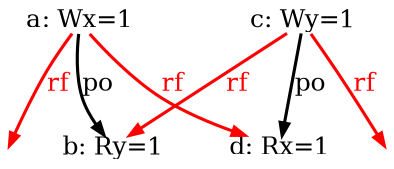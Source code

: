 digraph G {

fontname="Arial";


/* the unlocked events */
eiid0 [label="a: Wx=1", shape="none", fontsize=12, pos="1.000000,0.750000!", fixedsize="true", height="0.166667", width="0.666667"];
eiid1 [label="b: Ry=1", shape="none", fontsize=12, pos="1.000000,0.000000!", fixedsize="true", height="0.166667", width="0.666667"];
eiid2 [label="c: Wy=1", shape="none", fontsize=12, pos="2.000000,0.750000!", fixedsize="true", height="0.166667", width="0.666667"];
eiid3 [label="d: Rx=1", shape="none", fontsize=12, pos="2.000000,0.000000!", fixedsize="true", height="0.166667", width="0.666667"];

/* the intra_causality_data edges */


/* the intra_causality_control edges */

/* the poi edges */
eiid0 -> eiid1 [label="po", color="black", fontcolor="black", fontsize=12, penwidth="1.500000", arrowsize="0.600000"];
eiid2 -> eiid3 [label="po", color="black", fontcolor="black", fontsize=12, penwidth="1.500000", arrowsize="0.600000"];
/* the rfmap edges */
finaleiid0 [shape=none, height=0.0, width=0.0, label="", pos="1.600000,0.562500!"];
eiid0 -> finaleiid0 [label="rf", color="red", fontcolor="red", fontsize=12, penwidth="1.500000", arrowsize="0.600000"];
finaleiid2 [shape=none, height=0.0, width=0.0, label="", pos="2.600000,0.562500!"];
eiid2 -> finaleiid2 [label="rf", color="red", fontcolor="red", fontsize=12, penwidth="1.500000", arrowsize="0.600000"];
eiid2 -> eiid1 [label="rf", color="red", fontcolor="red", fontsize=12, penwidth="1.500000", arrowsize="0.600000"];
eiid0 -> eiid3 [label="rf", color="red", fontcolor="red", fontsize=12, penwidth="1.500000", arrowsize="0.600000"];


/* The viewed-before edges */
}
digraph G {

fontname="Arial";


/* the unlocked events */
eiid0 [label="a: Wx=1", shape="none", fontsize=12, pos="1.000000,0.750000!", fixedsize="true", height="0.166667", width="0.666667"];
eiid1 [label="b: Ry=1", shape="none", fontsize=12, pos="1.000000,0.000000!", fixedsize="true", height="0.166667", width="0.666667"];
eiid2 [label="c: Wy=1", shape="none", fontsize=12, pos="2.000000,0.750000!", fixedsize="true", height="0.166667", width="0.666667"];
eiid3 [label="d: Rx=0", shape="none", fontsize=12, pos="2.000000,0.000000!", fixedsize="true", height="0.166667", width="0.666667"];

/* the intra_causality_data edges */


/* the intra_causality_control edges */

/* the poi edges */
eiid0 -> eiid1 [label="po", color="black", fontcolor="black", fontsize=12, penwidth="1.500000", arrowsize="0.600000"];
eiid2 -> eiid3 [label="po", color="black", fontcolor="black", fontsize=12, penwidth="1.500000", arrowsize="0.600000"];
/* the rfmap edges */
finaleiid0 [shape=none, height=0.0, width=0.0, label="", pos="1.600000,0.562500!"];
eiid0 -> finaleiid0 [label="rf", color="red", fontcolor="red", fontsize=12, penwidth="1.500000", arrowsize="0.600000"];
finaleiid2 [shape=none, height=0.0, width=0.0, label="", pos="2.600000,0.562500!"];
eiid2 -> finaleiid2 [label="rf", color="red", fontcolor="red", fontsize=12, penwidth="1.500000", arrowsize="0.600000"];
eiid2 -> eiid1 [label="rf", color="red", fontcolor="red", fontsize=12, penwidth="1.500000", arrowsize="0.600000"];
initeiid3 [shape=point, height=0.06, width=0.06, color="red", pos="1.400000,0.112500!"];
initeiid3 -> eiid3 [label="rf", color="red", fontcolor="red", fontsize=12, penwidth="1.500000", arrowsize="0.600000"];


/* The viewed-before edges */
eiid3 -> eiid0 [label="fr", color="#ffa040", fontcolor="#ffa040", fontsize=12, penwidth="1.500000", arrowsize="0.600000"];
}
digraph G {

fontname="Arial";


/* the unlocked events */
eiid0 [label="a: Wx=1", shape="none", fontsize=12, pos="1.000000,0.750000!", fixedsize="true", height="0.166667", width="0.666667"];
eiid1 [label="b: Ry=0", shape="none", fontsize=12, pos="1.000000,0.000000!", fixedsize="true", height="0.166667", width="0.666667"];
eiid2 [label="c: Wy=1", shape="none", fontsize=12, pos="2.000000,0.750000!", fixedsize="true", height="0.166667", width="0.666667"];
eiid3 [label="d: Rx=1", shape="none", fontsize=12, pos="2.000000,0.000000!", fixedsize="true", height="0.166667", width="0.666667"];

/* the intra_causality_data edges */


/* the intra_causality_control edges */

/* the poi edges */
eiid0 -> eiid1 [label="po", color="black", fontcolor="black", fontsize=12, penwidth="1.500000", arrowsize="0.600000"];
eiid2 -> eiid3 [label="po", color="black", fontcolor="black", fontsize=12, penwidth="1.500000", arrowsize="0.600000"];
/* the rfmap edges */
finaleiid0 [shape=none, height=0.0, width=0.0, label="", pos="1.600000,0.562500!"];
eiid0 -> finaleiid0 [label="rf", color="red", fontcolor="red", fontsize=12, penwidth="1.500000", arrowsize="0.600000"];
finaleiid2 [shape=none, height=0.0, width=0.0, label="", pos="2.600000,0.562500!"];
eiid2 -> finaleiid2 [label="rf", color="red", fontcolor="red", fontsize=12, penwidth="1.500000", arrowsize="0.600000"];
initeiid1 [shape=point, height=0.06, width=0.06, color="red", pos="0.400000,0.112500!"];
initeiid1 -> eiid1 [label="rf", color="red", fontcolor="red", fontsize=12, penwidth="1.500000", arrowsize="0.600000"];
eiid0 -> eiid3 [label="rf", color="red", fontcolor="red", fontsize=12, penwidth="1.500000", arrowsize="0.600000"];


/* The viewed-before edges */
eiid1 -> eiid2 [label="fr", color="#ffa040", fontcolor="#ffa040", fontsize=12, penwidth="1.500000", arrowsize="0.600000"];
}
digraph G {

fontname="Arial";


/* the unlocked events */
eiid0 [label="a: Wx=1", shape="none", fontsize=12, pos="1.000000,0.750000!", fixedsize="true", height="0.166667", width="0.666667"];
eiid1 [label="b: Ry=0", shape="none", fontsize=12, pos="1.000000,0.000000!", fixedsize="true", height="0.166667", width="0.666667"];
eiid2 [label="c: Wy=1", shape="none", fontsize=12, pos="2.000000,0.750000!", fixedsize="true", height="0.166667", width="0.666667"];
eiid3 [label="d: Rx=0", shape="none", fontsize=12, pos="2.000000,0.000000!", fixedsize="true", height="0.166667", width="0.666667"];

/* the intra_causality_data edges */


/* the intra_causality_control edges */

/* the poi edges */
eiid0 -> eiid1 [label="po", color="black", fontcolor="black", fontsize=12, penwidth="1.500000", arrowsize="0.600000"];
eiid2 -> eiid3 [label="po", color="black", fontcolor="black", fontsize=12, penwidth="1.500000", arrowsize="0.600000"];
/* the rfmap edges */
finaleiid0 [shape=none, height=0.0, width=0.0, label="", pos="1.600000,0.562500!"];
eiid0 -> finaleiid0 [label="rf", color="red", fontcolor="red", fontsize=12, penwidth="1.500000", arrowsize="0.600000"];
finaleiid2 [shape=none, height=0.0, width=0.0, label="", pos="2.600000,0.562500!"];
eiid2 -> finaleiid2 [label="rf", color="red", fontcolor="red", fontsize=12, penwidth="1.500000", arrowsize="0.600000"];
initeiid1 [shape=point, height=0.06, width=0.06, color="red", pos="0.400000,0.112500!"];
initeiid1 -> eiid1 [label="rf", color="red", fontcolor="red", fontsize=12, penwidth="1.500000", arrowsize="0.600000"];
initeiid3 [shape=point, height=0.06, width=0.06, color="red", pos="1.400000,0.112500!"];
initeiid3 -> eiid3 [label="rf", color="red", fontcolor="red", fontsize=12, penwidth="1.500000", arrowsize="0.600000"];


/* The viewed-before edges */
eiid1 -> eiid2 [label="fr", color="#ffa040", fontcolor="#ffa040", fontsize=12, penwidth="1.500000", arrowsize="0.600000"];
eiid3 -> eiid0 [label="fr", color="#ffa040", fontcolor="#ffa040", fontsize=12, penwidth="1.500000", arrowsize="0.600000"];
}
